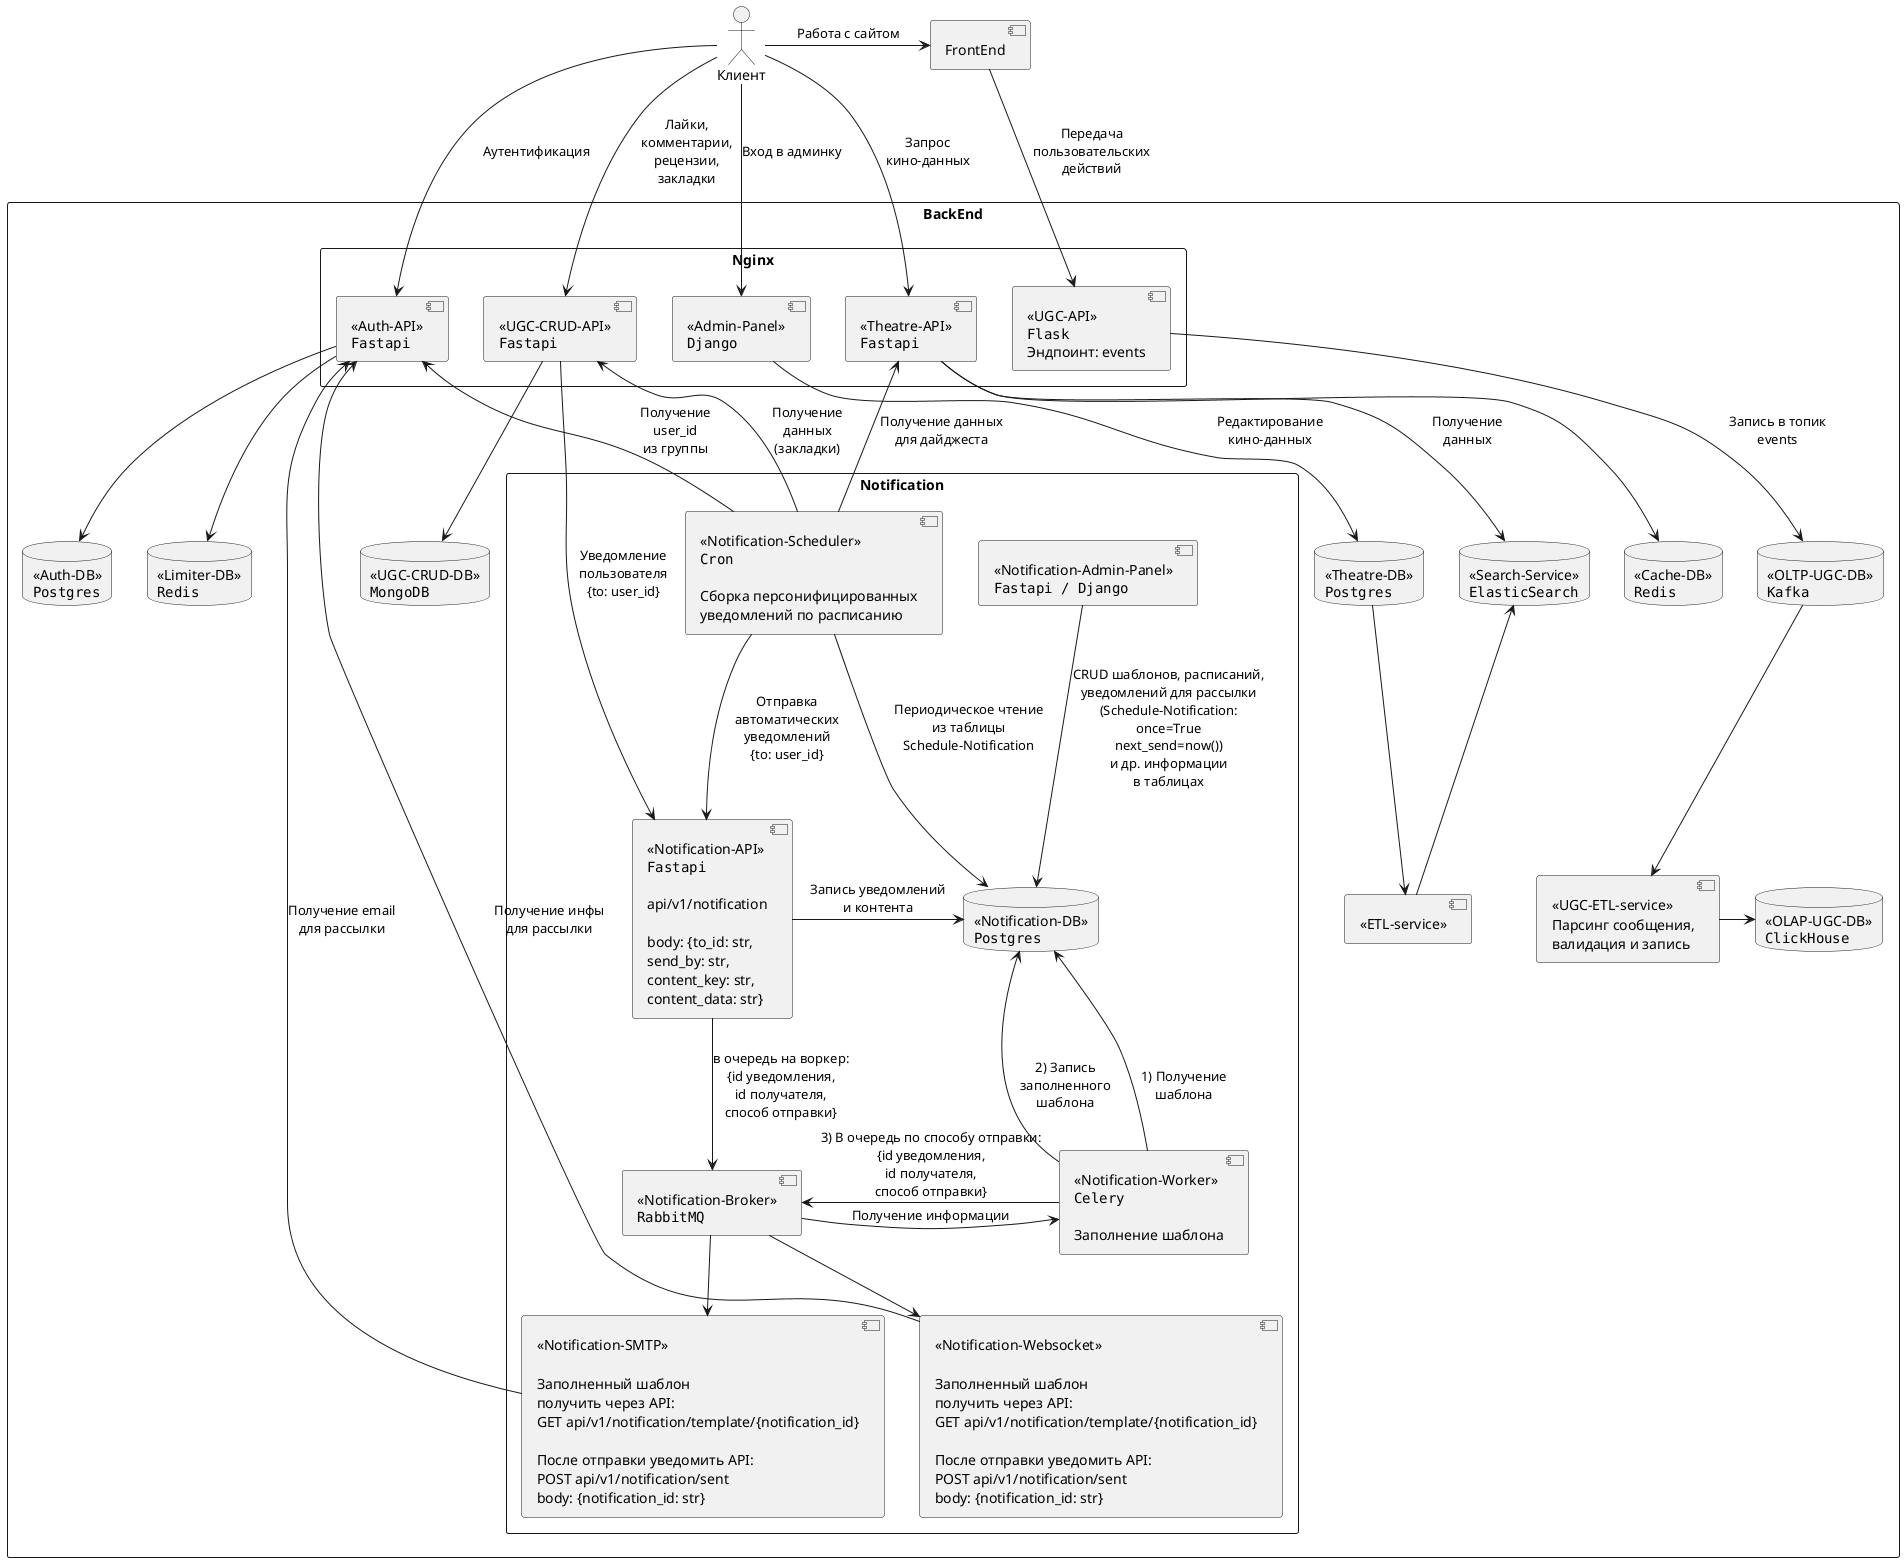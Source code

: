 @startuml Текущая архитектура
skinparam componentStyle uml2
actor Клиент as Client
component "FrontEnd" as FrontEnd
rectangle "BackEnd" {
    rectangle "Nginx" as ApiV1 {
        component "<<Admin-Panel>>\n""Django""" as AdminPanel
        component "<<Theatre-API>>\n""Fastapi""" as TheatreApi
        component "<<Auth-API>>\n""Fastapi""" as AuthApi
        component "<<UGC-CRUD-API>>\n""Fastapi""" as UGC_CRUD_API
        component "<<UGC-API>>\n""Flask""\nЭндпоинт: events" as UGCApi
    }
    component "<<ETL-service>>" as ETLService
    database "<<Search-Service>>\n""ElasticSearch""" as SearchService
    database "<<Cache-DB>>\n""Redis""" as CacheDB
    database "<<Theatre-DB>>\n""Postgres""" as TheatreDB
    database "<<Auth-DB>>\n""Postgres""" as AuthDB
    database "<<Limiter-DB>>\n""Redis""" as LimiterDB
    database "<<OLTP-UGC-DB>>\n""Kafka""" as OLTP_UGC_DB
    database "<<OLAP-UGC-DB>>\n""ClickHouse""" as OLAP_UGC_DB
    database "<<UGC-CRUD-DB>>\n""MongoDB""" as UGC_CRUD_DB
    component "<<UGC-ETL-service>>\nПарсинг сообщения,\nвалидация и запись" as UGC_ETL
    rectangle "Notification" as Notification {
        component "<<Notification-API>>\n""Fastapi""\n\napi/v1/notification\n\nbody: {to_id: str,\nsend_by: str,\ncontent_key: str,\ncontent_data: str}" as NotificationAPI
        component "<<Notification-Broker>>\n""RabbitMQ""" as NotificationBroker
        component "<<Notification-Worker>>\n""Celery""\n\nЗаполнение шаблона" as NotificationWorker
        component "<<Notification-Scheduler>>\n""Cron""\n\nСборка персонифицированных\nуведомлений по расписанию" as NotificationScheduler
        component "<<Notification-Admin-Panel>>\n""Fastapi / Django""" as NotificationAdminPanel
        component "<<Notification-SMTP>>\n\nЗаполненный шаблон\nполучить через API:\nGET api/v1/notification/template/{notification_id}\n\nПосле отправки уведомить API:\nPOST api/v1/notification/sent\nbody: {notification_id: str}" as NotificationSMTP
        component "<<Notification-Websocket>>\n\nЗаполненный шаблон\nполучить через API:\nGET api/v1/notification/template/{notification_id}\n\nПосле отправки уведомить API:\nPOST api/v1/notification/sent\nbody: {notification_id: str}" as NotificationWebsocket
        database "<<Notification-DB>>\n""Postgres""" as NotificationDB
    }
}

Client -down-> AdminPanel: Вход в админку
Client -down-> TheatreApi: Запрос\nкино-данных
Client -down-> AuthApi: Аутентификация
Client -down-> UGC_CRUD_API: Лайки,\nкомментарии,\nрецензии,\nзакладки
Client -> FrontEnd: Работа с сайтом
FrontEnd -down-> UGCApi: Передача\nпользовательских\nдействий
TheatreApi -down-> SearchService: Получение\nданных
TheatreApi -down-> CacheDB
AdminPanel -down-> TheatreDB: Редактирование\nкино-данных
AuthApi -down-> AuthDB
AuthApi -down-> LimiterDB
TheatreDB -down-> ETLService
ETLService -up-> SearchService
UGCApi -down-> OLTP_UGC_DB: Запись в топик\nevents
UGC_CRUD_API -down-> UGC_CRUD_DB
OLTP_UGC_DB -down-> UGC_ETL
UGC_ETL -right-> OLAP_UGC_DB
UGC_CRUD_API --> NotificationAPI: Уведомление\nпользователя\n{to: user_id}
NotificationAPI -down-> NotificationBroker: в очередь на воркер:\n{id уведомления,\nid получателя,\nспособ отправки}
NotificationAPI -> NotificationDB: Запись уведомлений\nи контента
NotificationBroker -> NotificationWorker: Получение информации
NotificationScheduler -down-> NotificationAPI: Отправка\nавтоматических\nуведомлений\n{to: user_id}
NotificationScheduler -down-> NotificationDB: Периодическое чтение\nиз таблицы\nSchedule-Notification
NotificationAdminPanel -down-> NotificationDB: CRUD шаблонов, расписаний,\nуведомлений для рассылки\n(Schedule-Notification:\nonce=True\nnext_send=now())\nи др. информации\nв таблицах
NotificationBroker -down-> NotificationSMTP
NotificationBroker -down-> NotificationWebsocket
NotificationScheduler --> TheatreApi: Получение данных\nдля дайджеста
NotificationScheduler -up-> UGC_CRUD_API: Получение\nданных\n(закладки)
NotificationScheduler -up-> AuthApi: Получение\nuser_id\nиз группы
NotificationSMTP -up-> AuthApi: Получение email\nдля рассылки
NotificationWebsocket -up-> AuthApi: Получение инфы\nдля рассылки
NotificationWorker -up-> NotificationDB: 1) Получение\nшаблона
NotificationWorker -up-> NotificationDB: 2) Запись\nзаполненного\nшаблона
NotificationWorker -> NotificationBroker: 3) В очередь по способу отправки:\n{id уведомления,\nid получателя,\nспособ отправки}
@enduml